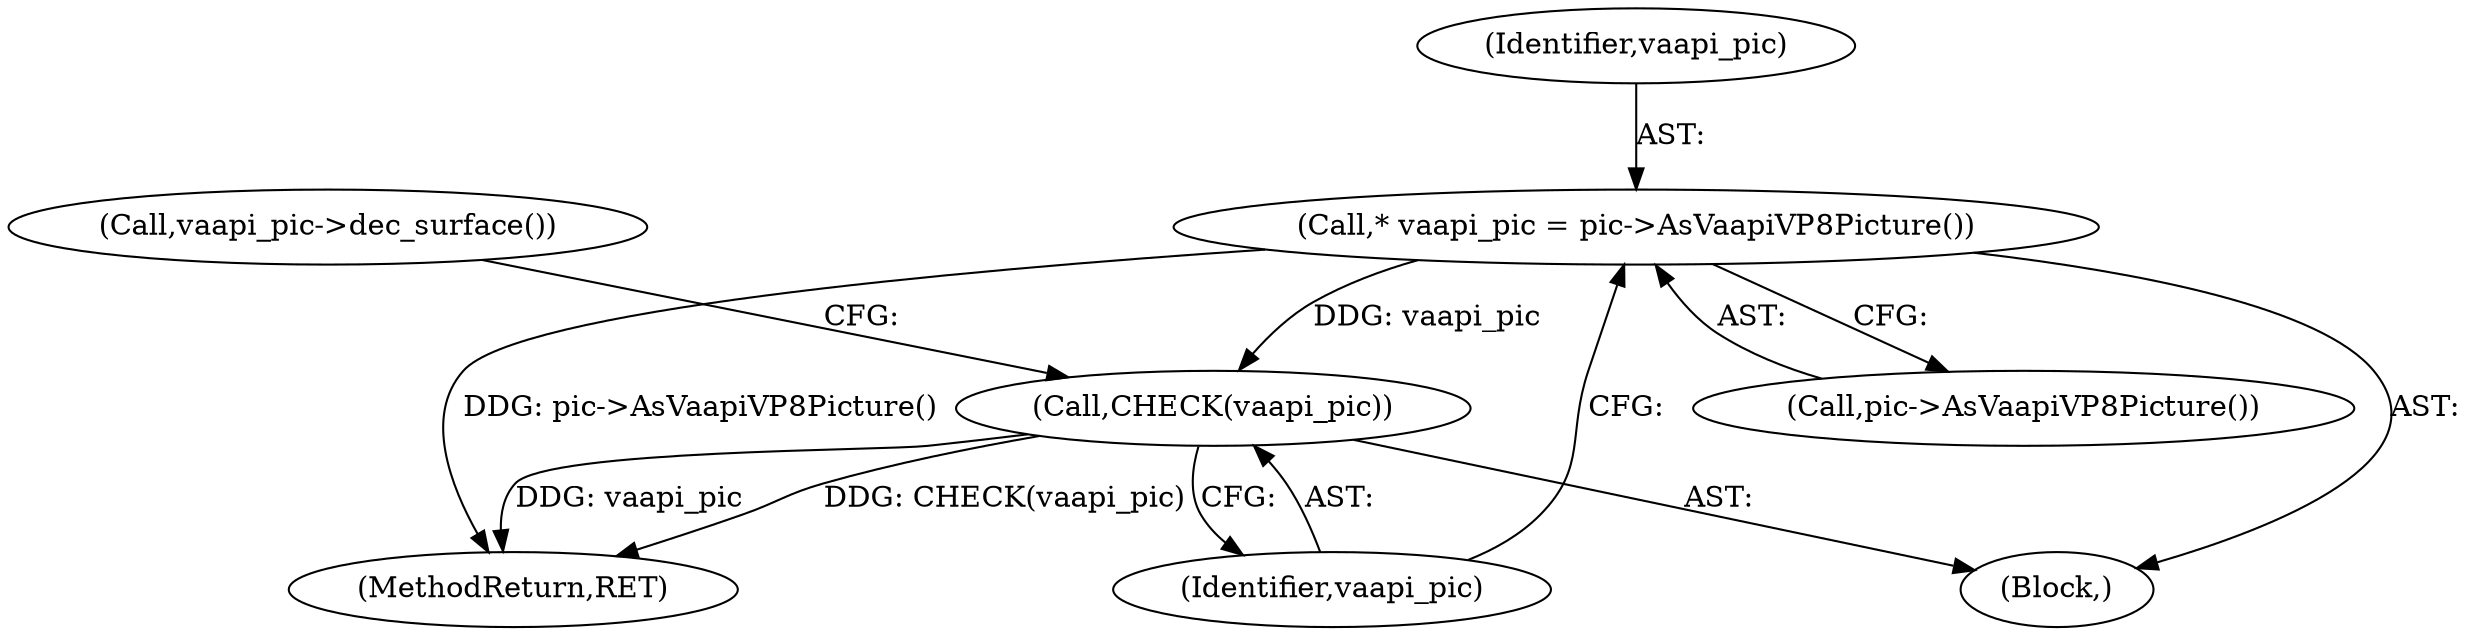 digraph "0_Chrome_70340ce072cee8a0bdcddb5f312d32567b2269f6_16@pointer" {
"1000106" [label="(Call,* vaapi_pic = pic->AsVaapiVP8Picture())"];
"1000109" [label="(Call,CHECK(vaapi_pic))"];
"1000102" [label="(Block,)"];
"1000113" [label="(MethodReturn,RET)"];
"1000109" [label="(Call,CHECK(vaapi_pic))"];
"1000107" [label="(Identifier,vaapi_pic)"];
"1000106" [label="(Call,* vaapi_pic = pic->AsVaapiVP8Picture())"];
"1000112" [label="(Call,vaapi_pic->dec_surface())"];
"1000110" [label="(Identifier,vaapi_pic)"];
"1000108" [label="(Call,pic->AsVaapiVP8Picture())"];
"1000106" -> "1000102"  [label="AST: "];
"1000106" -> "1000108"  [label="CFG: "];
"1000107" -> "1000106"  [label="AST: "];
"1000108" -> "1000106"  [label="AST: "];
"1000110" -> "1000106"  [label="CFG: "];
"1000106" -> "1000113"  [label="DDG: pic->AsVaapiVP8Picture()"];
"1000106" -> "1000109"  [label="DDG: vaapi_pic"];
"1000109" -> "1000102"  [label="AST: "];
"1000109" -> "1000110"  [label="CFG: "];
"1000110" -> "1000109"  [label="AST: "];
"1000112" -> "1000109"  [label="CFG: "];
"1000109" -> "1000113"  [label="DDG: vaapi_pic"];
"1000109" -> "1000113"  [label="DDG: CHECK(vaapi_pic)"];
}
